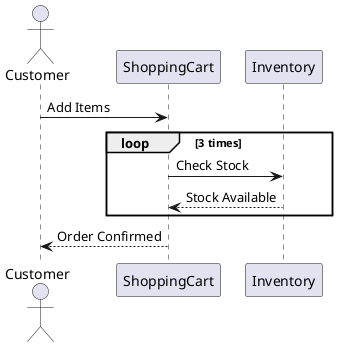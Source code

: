 @startuml
actor Customer
Customer -> ShoppingCart : Add Items
loop 3 times
    ShoppingCart -> Inventory : Check Stock
    Inventory --> ShoppingCart : Stock Available
end
ShoppingCart --> Customer : Order Confirmed
@enduml
